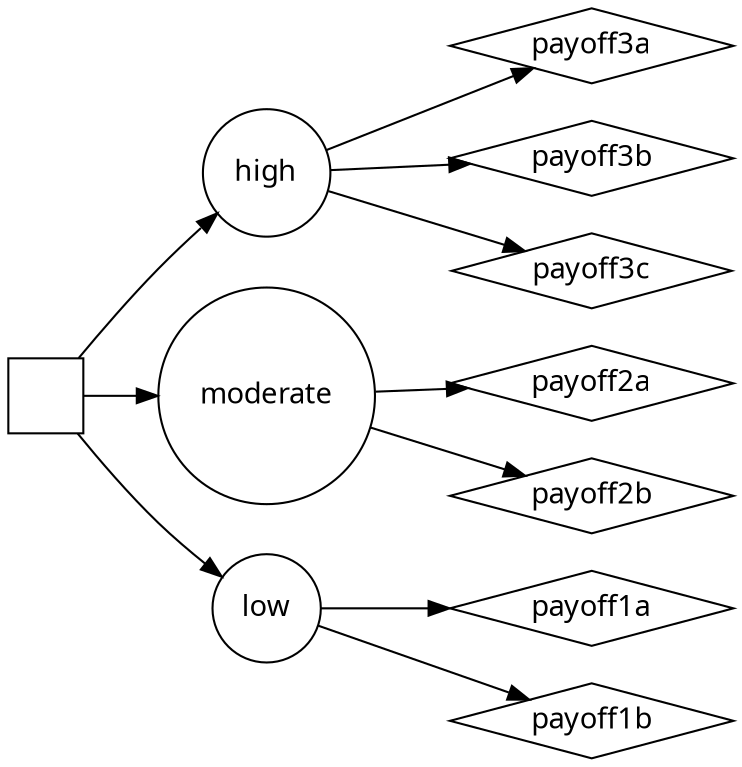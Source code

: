 digraph G {
	rankdir=LR
	node [shape=circle, fontname="CMU Serif"]
	edge[fontname="CMU Serif"]

	root [shape=square, label=""]
	payoff1a [shape=diamond]
	payoff1b [shape=diamond]
	payoff2a [shape=diamond]
	payoff2b [shape=diamond]
	payoff3a [shape=diamond]
	payoff3b [shape=diamond]
	payoff3c [shape=diamond]

	root -> high
	root -> moderate
	root -> low

	high -> payoff3a
	high -> payoff3b
	high -> payoff3c

	low -> payoff1a
	low -> payoff1b

	moderate -> payoff2a
	moderate -> payoff2b
}
